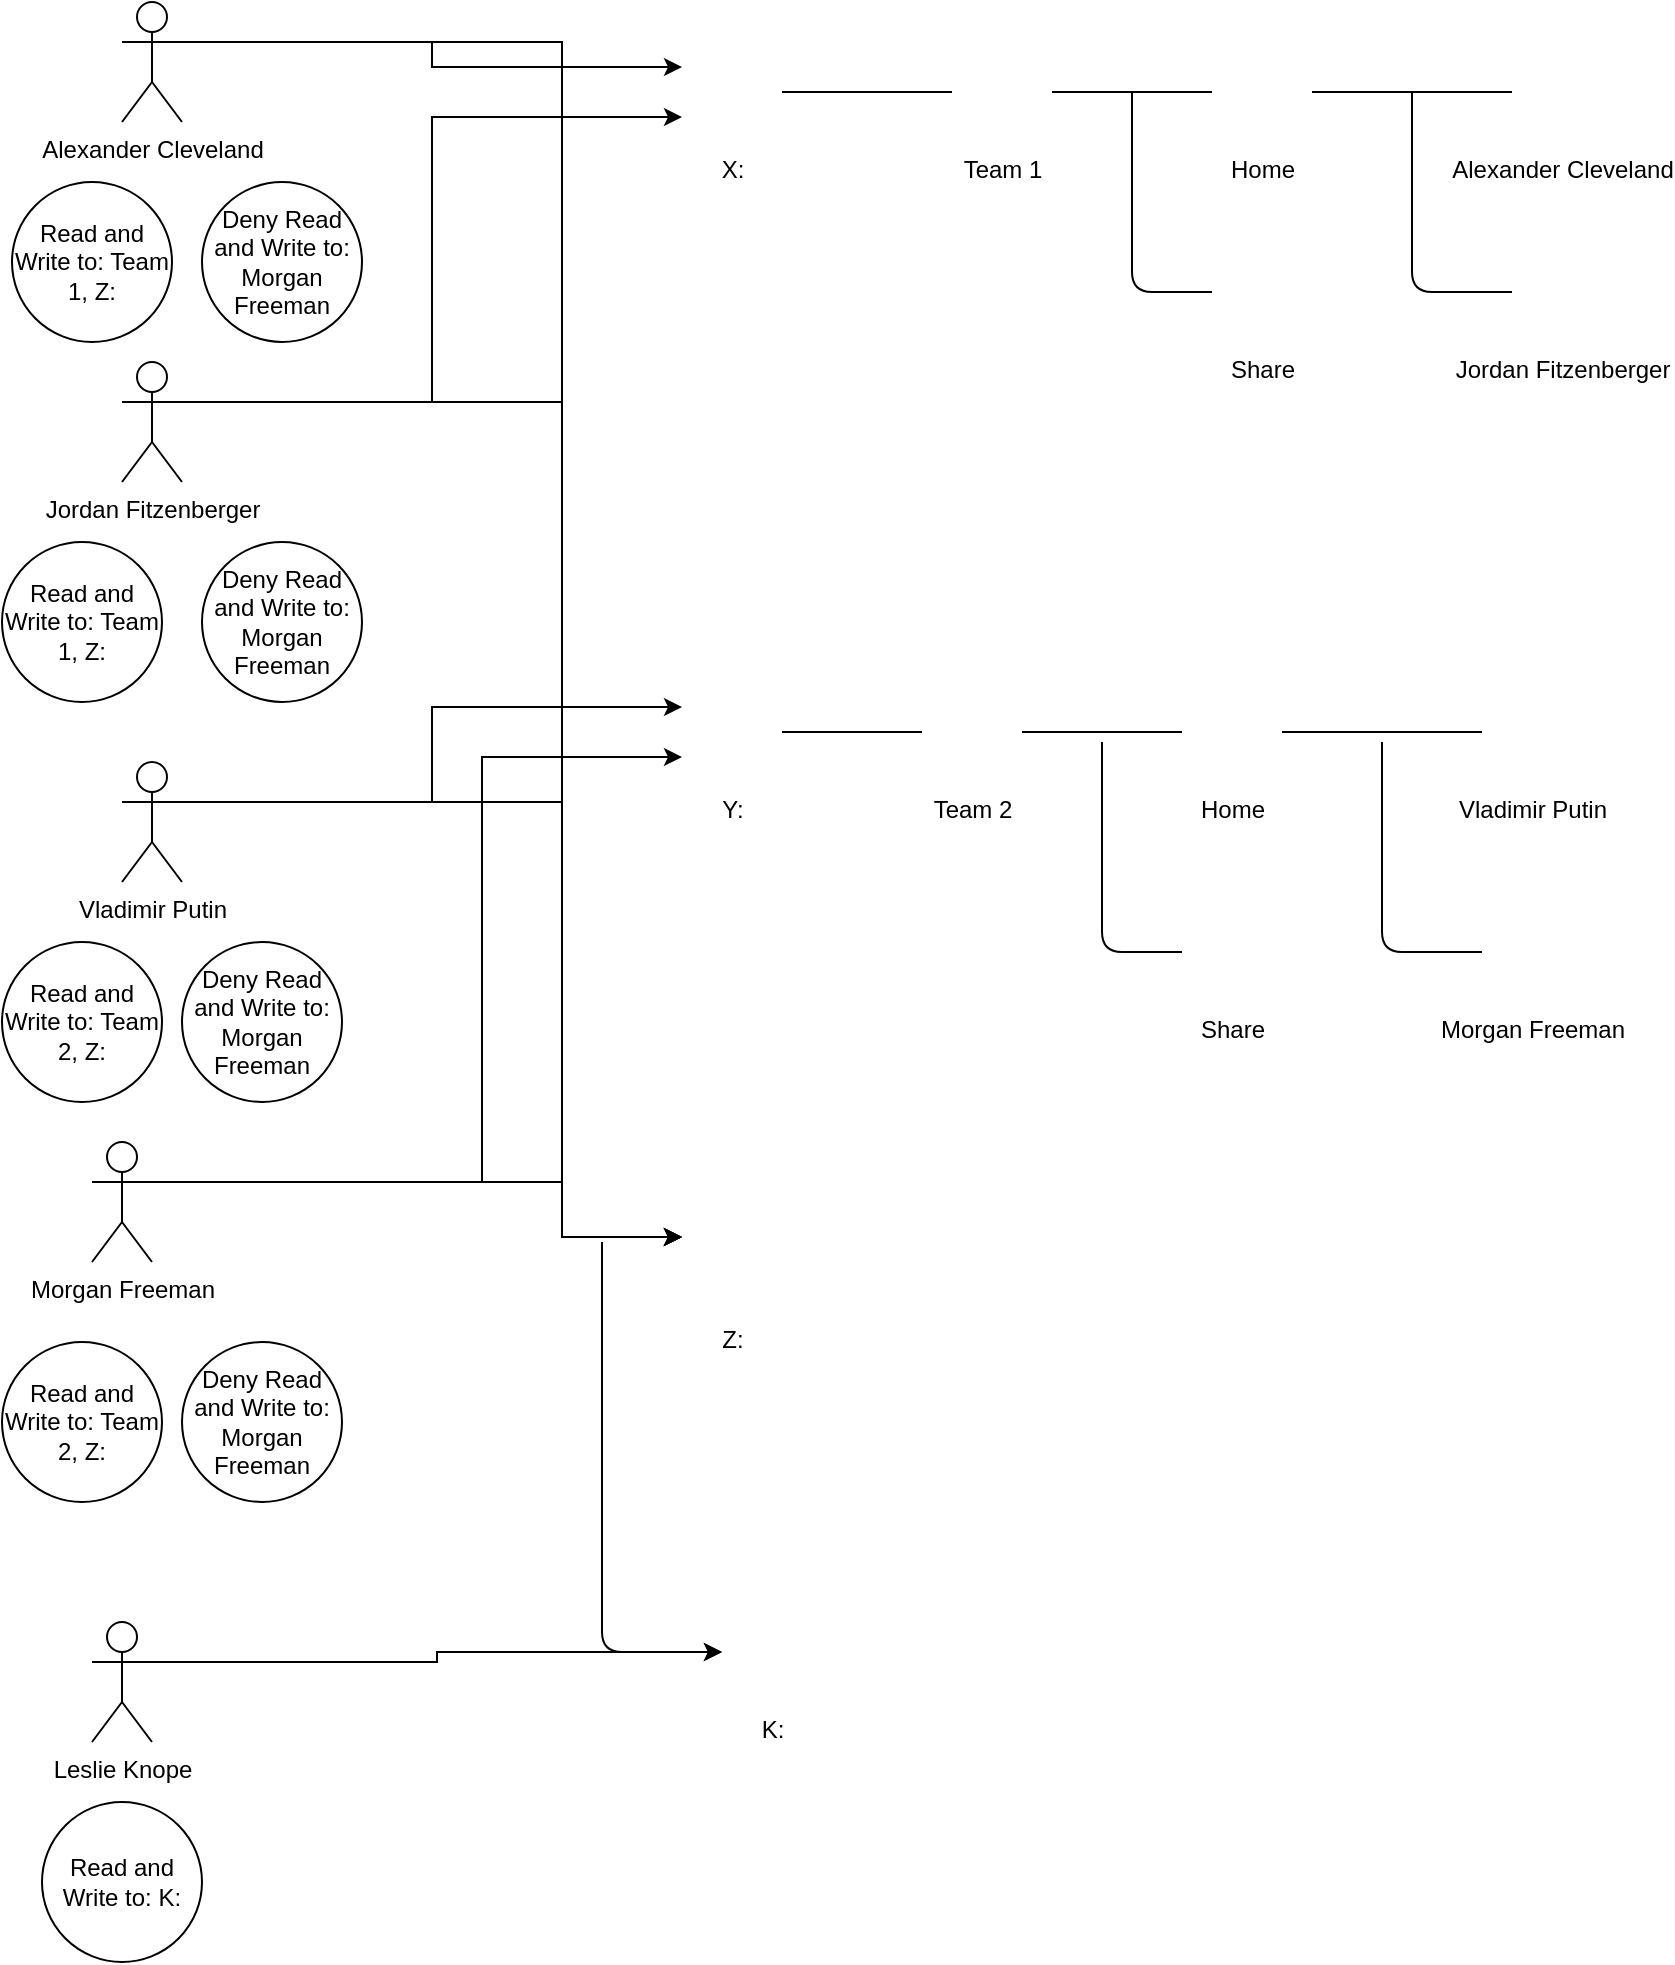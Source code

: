 <mxfile version="12.1.7" type="device" pages="1"><diagram id="7wjSPfFgBXuPLnhyI3az" name="Page-1"><mxGraphModel dx="1422" dy="713" grid="1" gridSize="10" guides="1" tooltips="1" connect="1" arrows="1" fold="1" page="1" pageScale="1" pageWidth="850" pageHeight="1100" math="0" shadow="0"><root><mxCell id="0"/><mxCell id="1" parent="0"/><mxCell id="lWJVmPtyPkpomsw5h_bH-86" style="edgeStyle=orthogonalEdgeStyle;rounded=0;orthogonalLoop=1;jettySize=auto;html=1;exitX=1;exitY=0.333;exitDx=0;exitDy=0;exitPerimeter=0;entryX=0;entryY=0.25;entryDx=0;entryDy=0;" edge="1" parent="1" source="lWJVmPtyPkpomsw5h_bH-1" target="lWJVmPtyPkpomsw5h_bH-77"><mxGeometry relative="1" as="geometry"/></mxCell><mxCell id="lWJVmPtyPkpomsw5h_bH-100" style="edgeStyle=orthogonalEdgeStyle;rounded=0;orthogonalLoop=1;jettySize=auto;html=1;exitX=1;exitY=0.333;exitDx=0;exitDy=0;exitPerimeter=0;entryX=0;entryY=0.25;entryDx=0;entryDy=0;" edge="1" parent="1" source="lWJVmPtyPkpomsw5h_bH-1" target="lWJVmPtyPkpomsw5h_bH-90"><mxGeometry relative="1" as="geometry"><Array as="points"><mxPoint x="280" y="80"/><mxPoint x="280" y="678"/></Array></mxGeometry></mxCell><mxCell id="lWJVmPtyPkpomsw5h_bH-1" value="Alexander Cleveland&lt;br&gt;" style="shape=umlActor;verticalLabelPosition=bottom;labelBackgroundColor=#ffffff;verticalAlign=top;html=1;outlineConnect=0;" vertex="1" parent="1"><mxGeometry x="60" y="60" width="30" height="60" as="geometry"/></mxCell><mxCell id="lWJVmPtyPkpomsw5h_bH-87" style="edgeStyle=orthogonalEdgeStyle;rounded=0;orthogonalLoop=1;jettySize=auto;html=1;exitX=1;exitY=0.333;exitDx=0;exitDy=0;exitPerimeter=0;entryX=0;entryY=0.75;entryDx=0;entryDy=0;" edge="1" parent="1" source="lWJVmPtyPkpomsw5h_bH-2" target="lWJVmPtyPkpomsw5h_bH-77"><mxGeometry relative="1" as="geometry"/></mxCell><mxCell id="lWJVmPtyPkpomsw5h_bH-99" style="edgeStyle=orthogonalEdgeStyle;rounded=0;orthogonalLoop=1;jettySize=auto;html=1;exitX=1;exitY=0.333;exitDx=0;exitDy=0;exitPerimeter=0;entryX=0;entryY=0.25;entryDx=0;entryDy=0;" edge="1" parent="1" source="lWJVmPtyPkpomsw5h_bH-2" target="lWJVmPtyPkpomsw5h_bH-90"><mxGeometry relative="1" as="geometry"><Array as="points"><mxPoint x="280" y="260"/><mxPoint x="280" y="678"/></Array></mxGeometry></mxCell><mxCell id="lWJVmPtyPkpomsw5h_bH-2" value="Jordan Fitzenberger" style="shape=umlActor;verticalLabelPosition=bottom;labelBackgroundColor=#ffffff;verticalAlign=top;html=1;outlineConnect=0;" vertex="1" parent="1"><mxGeometry x="60" y="240" width="30" height="60" as="geometry"/></mxCell><mxCell id="lWJVmPtyPkpomsw5h_bH-88" style="edgeStyle=orthogonalEdgeStyle;rounded=0;orthogonalLoop=1;jettySize=auto;html=1;exitX=1;exitY=0.333;exitDx=0;exitDy=0;exitPerimeter=0;entryX=0;entryY=0.25;entryDx=0;entryDy=0;" edge="1" parent="1" source="lWJVmPtyPkpomsw5h_bH-3" target="lWJVmPtyPkpomsw5h_bH-79"><mxGeometry relative="1" as="geometry"><Array as="points"><mxPoint x="215" y="460"/><mxPoint x="215" y="413"/></Array></mxGeometry></mxCell><mxCell id="lWJVmPtyPkpomsw5h_bH-94" style="edgeStyle=orthogonalEdgeStyle;rounded=0;orthogonalLoop=1;jettySize=auto;html=1;exitX=1;exitY=0.333;exitDx=0;exitDy=0;exitPerimeter=0;entryX=0;entryY=0.25;entryDx=0;entryDy=0;" edge="1" parent="1" source="lWJVmPtyPkpomsw5h_bH-3" target="lWJVmPtyPkpomsw5h_bH-90"><mxGeometry relative="1" as="geometry"><Array as="points"><mxPoint x="280" y="460"/><mxPoint x="280" y="678"/></Array></mxGeometry></mxCell><mxCell id="lWJVmPtyPkpomsw5h_bH-3" value="Vladimir Putin&lt;br&gt;" style="shape=umlActor;verticalLabelPosition=bottom;labelBackgroundColor=#ffffff;verticalAlign=top;html=1;outlineConnect=0;" vertex="1" parent="1"><mxGeometry x="60" y="440" width="30" height="60" as="geometry"/></mxCell><mxCell id="lWJVmPtyPkpomsw5h_bH-89" style="edgeStyle=orthogonalEdgeStyle;rounded=0;orthogonalLoop=1;jettySize=auto;html=1;exitX=1;exitY=0.333;exitDx=0;exitDy=0;exitPerimeter=0;entryX=0;entryY=0.75;entryDx=0;entryDy=0;" edge="1" parent="1" source="lWJVmPtyPkpomsw5h_bH-4" target="lWJVmPtyPkpomsw5h_bH-79"><mxGeometry relative="1" as="geometry"><Array as="points"><mxPoint x="240" y="650"/><mxPoint x="240" y="438"/></Array></mxGeometry></mxCell><mxCell id="lWJVmPtyPkpomsw5h_bH-97" style="edgeStyle=orthogonalEdgeStyle;rounded=0;orthogonalLoop=1;jettySize=auto;html=1;exitX=1;exitY=0.333;exitDx=0;exitDy=0;exitPerimeter=0;entryX=0;entryY=0.25;entryDx=0;entryDy=0;" edge="1" parent="1" source="lWJVmPtyPkpomsw5h_bH-4" target="lWJVmPtyPkpomsw5h_bH-90"><mxGeometry relative="1" as="geometry"><Array as="points"><mxPoint x="280" y="650"/><mxPoint x="280" y="678"/></Array></mxGeometry></mxCell><mxCell id="lWJVmPtyPkpomsw5h_bH-4" value="Morgan Freeman&lt;br&gt;" style="shape=umlActor;verticalLabelPosition=bottom;labelBackgroundColor=#ffffff;verticalAlign=top;html=1;outlineConnect=0;" vertex="1" parent="1"><mxGeometry x="45" y="630" width="30" height="60" as="geometry"/></mxCell><mxCell id="lWJVmPtyPkpomsw5h_bH-9" value="Team 1&lt;br&gt;" style="shape=image;html=1;verticalAlign=top;verticalLabelPosition=bottom;labelBackgroundColor=#ffffff;imageAspect=0;aspect=fixed;image=https://cdn2.iconfinder.com/data/icons/ios-7-icons/50/opened_folder-128.png" vertex="1" parent="1"><mxGeometry x="475" y="80" width="50" height="50" as="geometry"/></mxCell><mxCell id="lWJVmPtyPkpomsw5h_bH-19" value="Leslie Knope&lt;br&gt;" style="shape=umlActor;verticalLabelPosition=bottom;labelBackgroundColor=#ffffff;verticalAlign=top;html=1;outlineConnect=0;" vertex="1" parent="1"><mxGeometry x="45" y="870" width="30" height="60" as="geometry"/></mxCell><mxCell id="lWJVmPtyPkpomsw5h_bH-25" value="Team 2" style="shape=image;html=1;verticalAlign=top;verticalLabelPosition=bottom;labelBackgroundColor=#ffffff;imageAspect=0;aspect=fixed;image=https://cdn2.iconfinder.com/data/icons/ios-7-icons/50/opened_folder-128.png" vertex="1" parent="1"><mxGeometry x="460" y="400" width="50" height="50" as="geometry"/></mxCell><mxCell id="lWJVmPtyPkpomsw5h_bH-26" value="Share" style="shape=image;html=1;verticalAlign=top;verticalLabelPosition=bottom;labelBackgroundColor=#ffffff;imageAspect=0;aspect=fixed;image=https://cdn2.iconfinder.com/data/icons/ios-7-icons/50/opened_folder-128.png" vertex="1" parent="1"><mxGeometry x="605" y="180" width="50" height="50" as="geometry"/></mxCell><mxCell id="lWJVmPtyPkpomsw5h_bH-27" value="Home&lt;br&gt;" style="shape=image;html=1;verticalAlign=top;verticalLabelPosition=bottom;labelBackgroundColor=#ffffff;imageAspect=0;aspect=fixed;image=https://cdn2.iconfinder.com/data/icons/ios-7-icons/50/opened_folder-128.png" vertex="1" parent="1"><mxGeometry x="605" y="80" width="50" height="50" as="geometry"/></mxCell><mxCell id="lWJVmPtyPkpomsw5h_bH-28" value="Share" style="shape=image;html=1;verticalAlign=top;verticalLabelPosition=bottom;labelBackgroundColor=#ffffff;imageAspect=0;aspect=fixed;image=https://cdn2.iconfinder.com/data/icons/ios-7-icons/50/opened_folder-128.png" vertex="1" parent="1"><mxGeometry x="590" y="510" width="50" height="50" as="geometry"/></mxCell><mxCell id="lWJVmPtyPkpomsw5h_bH-29" value="Home" style="shape=image;html=1;verticalAlign=top;verticalLabelPosition=bottom;labelBackgroundColor=#ffffff;imageAspect=0;aspect=fixed;image=https://cdn2.iconfinder.com/data/icons/ios-7-icons/50/opened_folder-128.png" vertex="1" parent="1"><mxGeometry x="590" y="400" width="50" height="50" as="geometry"/></mxCell><mxCell id="lWJVmPtyPkpomsw5h_bH-30" value="Jordan Fitzenberger" style="shape=image;html=1;verticalAlign=top;verticalLabelPosition=bottom;labelBackgroundColor=#ffffff;imageAspect=0;aspect=fixed;image=https://cdn2.iconfinder.com/data/icons/ios-7-icons/50/opened_folder-128.png" vertex="1" parent="1"><mxGeometry x="755" y="180" width="50" height="50" as="geometry"/></mxCell><mxCell id="lWJVmPtyPkpomsw5h_bH-31" value="Alexander Cleveland" style="shape=image;html=1;verticalAlign=top;verticalLabelPosition=bottom;labelBackgroundColor=#ffffff;imageAspect=0;aspect=fixed;image=https://cdn2.iconfinder.com/data/icons/ios-7-icons/50/opened_folder-128.png" vertex="1" parent="1"><mxGeometry x="755" y="80" width="50" height="50" as="geometry"/></mxCell><mxCell id="lWJVmPtyPkpomsw5h_bH-32" value="Morgan Freeman" style="shape=image;html=1;verticalAlign=top;verticalLabelPosition=bottom;labelBackgroundColor=#ffffff;imageAspect=0;aspect=fixed;image=https://cdn2.iconfinder.com/data/icons/ios-7-icons/50/opened_folder-128.png" vertex="1" parent="1"><mxGeometry x="740" y="510" width="50" height="50" as="geometry"/></mxCell><mxCell id="lWJVmPtyPkpomsw5h_bH-33" value="Vladimir Putin" style="shape=image;html=1;verticalAlign=top;verticalLabelPosition=bottom;labelBackgroundColor=#ffffff;imageAspect=0;aspect=fixed;image=https://cdn2.iconfinder.com/data/icons/ios-7-icons/50/opened_folder-128.png" vertex="1" parent="1"><mxGeometry x="740" y="400" width="50" height="50" as="geometry"/></mxCell><mxCell id="lWJVmPtyPkpomsw5h_bH-37" value="" style="endArrow=none;html=1;exitX=0;exitY=0.5;exitDx=0;exitDy=0;entryX=1;entryY=0.5;entryDx=0;entryDy=0;" edge="1" parent="1" source="lWJVmPtyPkpomsw5h_bH-29" target="lWJVmPtyPkpomsw5h_bH-25"><mxGeometry width="50" height="50" relative="1" as="geometry"><mxPoint x="200" y="720" as="sourcePoint"/><mxPoint x="550" y="425" as="targetPoint"/></mxGeometry></mxCell><mxCell id="lWJVmPtyPkpomsw5h_bH-38" value="" style="endArrow=none;html=1;exitX=0;exitY=0.5;exitDx=0;exitDy=0;" edge="1" parent="1" source="lWJVmPtyPkpomsw5h_bH-28"><mxGeometry width="50" height="50" relative="1" as="geometry"><mxPoint x="200" y="720" as="sourcePoint"/><mxPoint x="550" y="430" as="targetPoint"/><Array as="points"><mxPoint x="550" y="535"/></Array></mxGeometry></mxCell><mxCell id="lWJVmPtyPkpomsw5h_bH-39" value="" style="endArrow=none;html=1;exitX=1;exitY=0.5;exitDx=0;exitDy=0;entryX=0;entryY=0.5;entryDx=0;entryDy=0;" edge="1" parent="1" source="lWJVmPtyPkpomsw5h_bH-29" target="lWJVmPtyPkpomsw5h_bH-33"><mxGeometry width="50" height="50" relative="1" as="geometry"><mxPoint x="200" y="720" as="sourcePoint"/><mxPoint x="250" y="670" as="targetPoint"/></mxGeometry></mxCell><mxCell id="lWJVmPtyPkpomsw5h_bH-40" value="" style="endArrow=none;html=1;exitX=0;exitY=0.5;exitDx=0;exitDy=0;" edge="1" parent="1" source="lWJVmPtyPkpomsw5h_bH-32"><mxGeometry width="50" height="50" relative="1" as="geometry"><mxPoint x="200" y="720" as="sourcePoint"/><mxPoint x="690" y="430" as="targetPoint"/><Array as="points"><mxPoint x="690" y="535"/></Array></mxGeometry></mxCell><mxCell id="lWJVmPtyPkpomsw5h_bH-41" value="" style="endArrow=none;html=1;entryX=1;entryY=0.5;entryDx=0;entryDy=0;exitX=0;exitY=0.5;exitDx=0;exitDy=0;" edge="1" parent="1" source="lWJVmPtyPkpomsw5h_bH-27" target="lWJVmPtyPkpomsw5h_bH-9"><mxGeometry width="50" height="50" relative="1" as="geometry"><mxPoint x="215" y="625" as="sourcePoint"/><mxPoint x="265" y="575" as="targetPoint"/></mxGeometry></mxCell><mxCell id="lWJVmPtyPkpomsw5h_bH-42" value="" style="endArrow=none;html=1;entryX=1;entryY=0.5;entryDx=0;entryDy=0;exitX=0;exitY=0.5;exitDx=0;exitDy=0;" edge="1" parent="1" source="lWJVmPtyPkpomsw5h_bH-31" target="lWJVmPtyPkpomsw5h_bH-27"><mxGeometry width="50" height="50" relative="1" as="geometry"><mxPoint x="215" y="625" as="sourcePoint"/><mxPoint x="265" y="575" as="targetPoint"/></mxGeometry></mxCell><mxCell id="lWJVmPtyPkpomsw5h_bH-43" value="" style="endArrow=none;html=1;exitX=0;exitY=0.5;exitDx=0;exitDy=0;" edge="1" parent="1" source="lWJVmPtyPkpomsw5h_bH-26"><mxGeometry width="50" height="50" relative="1" as="geometry"><mxPoint x="215" y="625" as="sourcePoint"/><mxPoint x="565" y="105" as="targetPoint"/><Array as="points"><mxPoint x="565" y="205"/></Array></mxGeometry></mxCell><mxCell id="lWJVmPtyPkpomsw5h_bH-46" value="Read and Write to: Team 2, Z:" style="ellipse;whiteSpace=wrap;html=1;aspect=fixed;" vertex="1" parent="1"><mxGeometry y="530" width="80" height="80" as="geometry"/></mxCell><mxCell id="lWJVmPtyPkpomsw5h_bH-47" value="&lt;span style=&quot;white-space: normal&quot;&gt;Deny Read and Write to: Morgan Freeman&lt;/span&gt;" style="ellipse;whiteSpace=wrap;html=1;aspect=fixed;" vertex="1" parent="1"><mxGeometry x="90" y="530" width="80" height="80" as="geometry"/></mxCell><mxCell id="lWJVmPtyPkpomsw5h_bH-48" value="Read and Write to: Team 2, Z:" style="ellipse;whiteSpace=wrap;html=1;aspect=fixed;" vertex="1" parent="1"><mxGeometry y="730" width="80" height="80" as="geometry"/></mxCell><mxCell id="lWJVmPtyPkpomsw5h_bH-49" value="&lt;span style=&quot;white-space: normal&quot;&gt;Deny Read and Write to: Morgan Freeman&lt;/span&gt;" style="ellipse;whiteSpace=wrap;html=1;aspect=fixed;" vertex="1" parent="1"><mxGeometry x="90" y="730" width="80" height="80" as="geometry"/></mxCell><mxCell id="lWJVmPtyPkpomsw5h_bH-50" value="Read and Write to: Team 1, Z:" style="ellipse;whiteSpace=wrap;html=1;aspect=fixed;" vertex="1" parent="1"><mxGeometry x="5" y="150" width="80" height="80" as="geometry"/></mxCell><mxCell id="lWJVmPtyPkpomsw5h_bH-51" value="&lt;span style=&quot;white-space: normal&quot;&gt;Deny Read and Write to: Morgan Freeman&lt;/span&gt;" style="ellipse;whiteSpace=wrap;html=1;aspect=fixed;" vertex="1" parent="1"><mxGeometry x="100" y="150" width="80" height="80" as="geometry"/></mxCell><mxCell id="lWJVmPtyPkpomsw5h_bH-52" value="Read and Write to: Team 1, Z:" style="ellipse;whiteSpace=wrap;html=1;aspect=fixed;" vertex="1" parent="1"><mxGeometry y="330" width="80" height="80" as="geometry"/></mxCell><mxCell id="lWJVmPtyPkpomsw5h_bH-53" value="&lt;span style=&quot;white-space: normal&quot;&gt;Deny Read and Write to: Morgan Freeman&lt;/span&gt;" style="ellipse;whiteSpace=wrap;html=1;aspect=fixed;" vertex="1" parent="1"><mxGeometry x="100" y="330" width="80" height="80" as="geometry"/></mxCell><mxCell id="lWJVmPtyPkpomsw5h_bH-54" value="" style="endArrow=none;html=1;exitX=0;exitY=0.5;exitDx=0;exitDy=0;" edge="1" parent="1" source="lWJVmPtyPkpomsw5h_bH-30"><mxGeometry width="50" height="50" relative="1" as="geometry"><mxPoint x="675" y="267" as="sourcePoint"/><mxPoint x="705" y="105" as="targetPoint"/><Array as="points"><mxPoint x="705" y="205"/></Array></mxGeometry></mxCell><mxCell id="lWJVmPtyPkpomsw5h_bH-77" value="X:&lt;br&gt;" style="shape=image;html=1;verticalAlign=top;verticalLabelPosition=bottom;labelBackgroundColor=#ffffff;imageAspect=0;aspect=fixed;image=https://cdn2.iconfinder.com/data/icons/ios-7-icons/50/opened_folder-128.png" vertex="1" parent="1"><mxGeometry x="340" y="80" width="50" height="50" as="geometry"/></mxCell><mxCell id="lWJVmPtyPkpomsw5h_bH-79" value="Y:" style="shape=image;html=1;verticalAlign=top;verticalLabelPosition=bottom;labelBackgroundColor=#ffffff;imageAspect=0;aspect=fixed;image=https://cdn2.iconfinder.com/data/icons/ios-7-icons/50/opened_folder-128.png" vertex="1" parent="1"><mxGeometry x="340" y="400" width="50" height="50" as="geometry"/></mxCell><mxCell id="lWJVmPtyPkpomsw5h_bH-78" value="K:&lt;br&gt;" style="shape=image;html=1;verticalAlign=top;verticalLabelPosition=bottom;labelBackgroundColor=#ffffff;imageAspect=0;aspect=fixed;image=https://cdn2.iconfinder.com/data/icons/ios-7-icons/50/opened_folder-128.png" vertex="1" parent="1"><mxGeometry x="360" y="860" width="50" height="50" as="geometry"/></mxCell><mxCell id="lWJVmPtyPkpomsw5h_bH-80" style="edgeStyle=orthogonalEdgeStyle;rounded=0;orthogonalLoop=1;jettySize=auto;html=1;exitX=1;exitY=0.333;exitDx=0;exitDy=0;exitPerimeter=0;entryX=0;entryY=0.5;entryDx=0;entryDy=0;" edge="1" parent="1" source="lWJVmPtyPkpomsw5h_bH-19" target="lWJVmPtyPkpomsw5h_bH-78"><mxGeometry relative="1" as="geometry"><mxPoint x="75" y="890" as="sourcePoint"/><mxPoint x="315" y="705" as="targetPoint"/><Array as="points"/></mxGeometry></mxCell><mxCell id="lWJVmPtyPkpomsw5h_bH-84" value="" style="endArrow=none;html=1;entryX=1;entryY=0.5;entryDx=0;entryDy=0;exitX=0;exitY=0.5;exitDx=0;exitDy=0;" edge="1" parent="1" source="lWJVmPtyPkpomsw5h_bH-9" target="lWJVmPtyPkpomsw5h_bH-77"><mxGeometry width="50" height="50" relative="1" as="geometry"><mxPoint x="10" y="1150" as="sourcePoint"/><mxPoint x="60" y="1100" as="targetPoint"/><Array as="points"/></mxGeometry></mxCell><mxCell id="lWJVmPtyPkpomsw5h_bH-85" value="" style="endArrow=none;html=1;entryX=1;entryY=0.5;entryDx=0;entryDy=0;exitX=0;exitY=0.5;exitDx=0;exitDy=0;" edge="1" parent="1" source="lWJVmPtyPkpomsw5h_bH-25" target="lWJVmPtyPkpomsw5h_bH-79"><mxGeometry width="50" height="50" relative="1" as="geometry"><mxPoint x="485" y="115" as="sourcePoint"/><mxPoint x="400" y="115" as="targetPoint"/><Array as="points"/></mxGeometry></mxCell><mxCell id="lWJVmPtyPkpomsw5h_bH-90" value="Z:&lt;br&gt;" style="shape=image;html=1;verticalAlign=top;verticalLabelPosition=bottom;labelBackgroundColor=#ffffff;imageAspect=0;aspect=fixed;image=https://cdn2.iconfinder.com/data/icons/ios-7-icons/50/opened_folder-128.png" vertex="1" parent="1"><mxGeometry x="340" y="665" width="50" height="50" as="geometry"/></mxCell><mxCell id="lWJVmPtyPkpomsw5h_bH-101" value="Read and Write to: K:" style="ellipse;whiteSpace=wrap;html=1;aspect=fixed;" vertex="1" parent="1"><mxGeometry x="20" y="960" width="80" height="80" as="geometry"/></mxCell><mxCell id="lWJVmPtyPkpomsw5h_bH-103" value="" style="endArrow=classic;html=1;entryX=0;entryY=0.5;entryDx=0;entryDy=0;" edge="1" parent="1" target="lWJVmPtyPkpomsw5h_bH-78"><mxGeometry width="50" height="50" relative="1" as="geometry"><mxPoint x="300" y="680" as="sourcePoint"/><mxPoint x="60" y="1060" as="targetPoint"/><Array as="points"><mxPoint x="300" y="885"/></Array></mxGeometry></mxCell></root></mxGraphModel></diagram></mxfile>